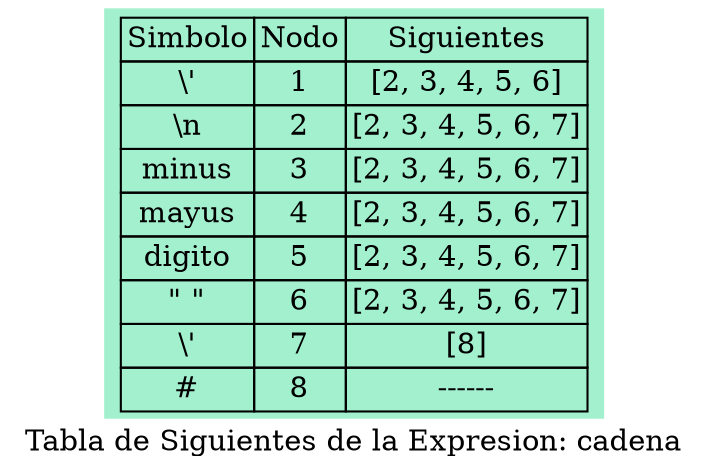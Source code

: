 digraph T_Siguientes{
  node [shape=plaintext]
  mytable [style=filled fillcolor="#A3F0CF" 
    label=<<table border="0" cellborder="1"  cellspacing="0">
    <tr><td>Simbolo</td><td>Nodo</td><td>Siguientes</td></tr><tr><td>\\'</td><td>1</td><td>[2, 3, 4, 5, 6]</td></tr>
<tr><td>\\n</td><td>2</td><td>[2, 3, 4, 5, 6, 7]</td></tr>
<tr><td>minus</td><td>3</td><td>[2, 3, 4, 5, 6, 7]</td></tr>
<tr><td>mayus</td><td>4</td><td>[2, 3, 4, 5, 6, 7]</td></tr>
<tr><td>digito</td><td>5</td><td>[2, 3, 4, 5, 6, 7]</td></tr>
<tr><td>" "</td><td>6</td><td>[2, 3, 4, 5, 6, 7]</td></tr>
<tr><td>\\'</td><td>7</td><td>[8]</td></tr>
<tr><td>#</td><td>8</td><td>------</td></tr>
  </table>>];
label="Tabla de Siguientes de la Expresion: cadena";}
